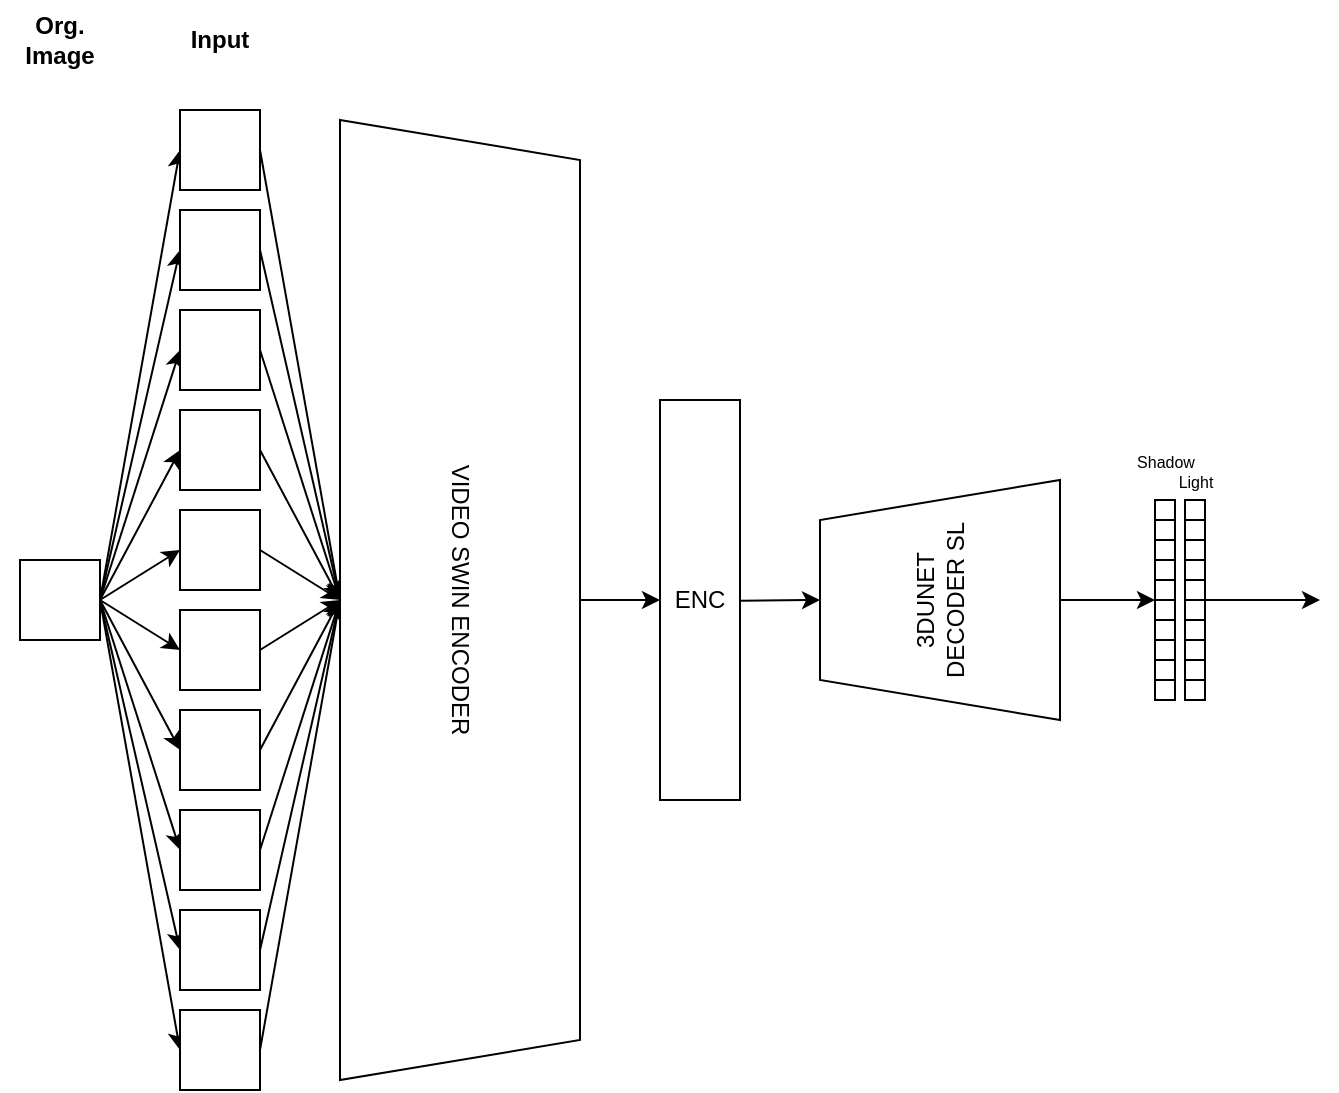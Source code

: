 <mxfile version="21.6.6" type="device">
  <diagram id="De9Vc6kwO28veqgYgvxa" name="Page-1">
    <mxGraphModel dx="1698" dy="764" grid="1" gridSize="10" guides="1" tooltips="1" connect="1" arrows="1" fold="1" page="1" pageScale="1" pageWidth="1169" pageHeight="827" math="0" shadow="0">
      <root>
        <mxCell id="0" />
        <mxCell id="1" parent="0" />
        <mxCell id="oU4J2LEEc_ZFmKRDee8j-250" value="" style="whiteSpace=wrap;html=1;aspect=fixed;" vertex="1" parent="1">
          <mxGeometry x="170" y="370" width="40" height="40" as="geometry" />
        </mxCell>
        <mxCell id="oU4J2LEEc_ZFmKRDee8j-251" style="edgeStyle=none;html=1;exitX=0;exitY=0.5;exitDx=0;exitDy=0;entryX=0;entryY=0.5;entryDx=0;entryDy=0;" edge="1" parent="1" target="oU4J2LEEc_ZFmKRDee8j-253">
          <mxGeometry relative="1" as="geometry">
            <mxPoint x="210" y="390" as="sourcePoint" />
          </mxGeometry>
        </mxCell>
        <mxCell id="oU4J2LEEc_ZFmKRDee8j-252" style="edgeStyle=none;html=1;exitX=1;exitY=0.5;exitDx=0;exitDy=0;entryX=0;entryY=0.5;entryDx=0;entryDy=0;" edge="1" parent="1" source="oU4J2LEEc_ZFmKRDee8j-253">
          <mxGeometry relative="1" as="geometry">
            <mxPoint x="330" y="390" as="targetPoint" />
          </mxGeometry>
        </mxCell>
        <mxCell id="oU4J2LEEc_ZFmKRDee8j-253" value="" style="whiteSpace=wrap;html=1;aspect=fixed;" vertex="1" parent="1">
          <mxGeometry x="250" y="595" width="40" height="40" as="geometry" />
        </mxCell>
        <mxCell id="oU4J2LEEc_ZFmKRDee8j-254" style="edgeStyle=none;html=1;exitX=0;exitY=0.5;exitDx=0;exitDy=0;entryX=0;entryY=0.5;entryDx=0;entryDy=0;" edge="1" parent="1" target="oU4J2LEEc_ZFmKRDee8j-256">
          <mxGeometry relative="1" as="geometry">
            <mxPoint x="210" y="390" as="sourcePoint" />
          </mxGeometry>
        </mxCell>
        <mxCell id="oU4J2LEEc_ZFmKRDee8j-255" style="edgeStyle=none;html=1;exitX=1;exitY=0.5;exitDx=0;exitDy=0;" edge="1" parent="1" source="oU4J2LEEc_ZFmKRDee8j-256">
          <mxGeometry relative="1" as="geometry">
            <mxPoint x="330" y="390" as="targetPoint" />
          </mxGeometry>
        </mxCell>
        <mxCell id="oU4J2LEEc_ZFmKRDee8j-256" value="" style="whiteSpace=wrap;html=1;aspect=fixed;" vertex="1" parent="1">
          <mxGeometry x="250" y="545" width="40" height="40" as="geometry" />
        </mxCell>
        <mxCell id="oU4J2LEEc_ZFmKRDee8j-257" style="edgeStyle=none;html=1;exitX=1;exitY=0.5;exitDx=0;exitDy=0;entryX=0;entryY=0.5;entryDx=0;entryDy=0;" edge="1" parent="1" source="oU4J2LEEc_ZFmKRDee8j-250" target="oU4J2LEEc_ZFmKRDee8j-259">
          <mxGeometry relative="1" as="geometry" />
        </mxCell>
        <mxCell id="oU4J2LEEc_ZFmKRDee8j-258" style="edgeStyle=none;html=1;exitX=1;exitY=0.5;exitDx=0;exitDy=0;" edge="1" parent="1" source="oU4J2LEEc_ZFmKRDee8j-259">
          <mxGeometry relative="1" as="geometry">
            <mxPoint x="330" y="390" as="targetPoint" />
          </mxGeometry>
        </mxCell>
        <mxCell id="oU4J2LEEc_ZFmKRDee8j-259" value="" style="whiteSpace=wrap;html=1;aspect=fixed;" vertex="1" parent="1">
          <mxGeometry x="250" y="495" width="40" height="40" as="geometry" />
        </mxCell>
        <mxCell id="oU4J2LEEc_ZFmKRDee8j-260" style="edgeStyle=none;html=1;exitX=1;exitY=0.5;exitDx=0;exitDy=0;entryX=0;entryY=0.5;entryDx=0;entryDy=0;" edge="1" parent="1" source="oU4J2LEEc_ZFmKRDee8j-250" target="oU4J2LEEc_ZFmKRDee8j-262">
          <mxGeometry relative="1" as="geometry" />
        </mxCell>
        <mxCell id="oU4J2LEEc_ZFmKRDee8j-261" style="edgeStyle=none;html=1;exitX=1;exitY=0.5;exitDx=0;exitDy=0;" edge="1" parent="1" source="oU4J2LEEc_ZFmKRDee8j-262">
          <mxGeometry relative="1" as="geometry">
            <mxPoint x="330" y="390" as="targetPoint" />
          </mxGeometry>
        </mxCell>
        <mxCell id="oU4J2LEEc_ZFmKRDee8j-262" value="" style="whiteSpace=wrap;html=1;aspect=fixed;" vertex="1" parent="1">
          <mxGeometry x="250" y="445" width="40" height="40" as="geometry" />
        </mxCell>
        <mxCell id="oU4J2LEEc_ZFmKRDee8j-263" style="edgeStyle=none;html=1;exitX=0;exitY=0.5;exitDx=0;exitDy=0;entryX=0;entryY=0.5;entryDx=0;entryDy=0;" edge="1" parent="1" target="oU4J2LEEc_ZFmKRDee8j-265">
          <mxGeometry relative="1" as="geometry">
            <mxPoint x="210" y="390" as="sourcePoint" />
          </mxGeometry>
        </mxCell>
        <mxCell id="oU4J2LEEc_ZFmKRDee8j-264" style="edgeStyle=none;html=1;exitX=1;exitY=0.5;exitDx=0;exitDy=0;entryX=0;entryY=0.5;entryDx=0;entryDy=0;" edge="1" parent="1" source="oU4J2LEEc_ZFmKRDee8j-265">
          <mxGeometry relative="1" as="geometry">
            <mxPoint x="330" y="390" as="targetPoint" />
          </mxGeometry>
        </mxCell>
        <mxCell id="oU4J2LEEc_ZFmKRDee8j-265" value="" style="whiteSpace=wrap;html=1;aspect=fixed;" vertex="1" parent="1">
          <mxGeometry x="250" y="395" width="40" height="40" as="geometry" />
        </mxCell>
        <mxCell id="oU4J2LEEc_ZFmKRDee8j-266" style="edgeStyle=none;html=1;exitX=0;exitY=0.5;exitDx=0;exitDy=0;entryX=0;entryY=0.5;entryDx=0;entryDy=0;" edge="1" parent="1" target="oU4J2LEEc_ZFmKRDee8j-268">
          <mxGeometry relative="1" as="geometry">
            <mxPoint x="210" y="390" as="sourcePoint" />
          </mxGeometry>
        </mxCell>
        <mxCell id="oU4J2LEEc_ZFmKRDee8j-267" style="edgeStyle=none;html=1;exitX=1;exitY=0.5;exitDx=0;exitDy=0;" edge="1" parent="1" source="oU4J2LEEc_ZFmKRDee8j-268">
          <mxGeometry relative="1" as="geometry">
            <mxPoint x="330" y="390" as="targetPoint" />
          </mxGeometry>
        </mxCell>
        <mxCell id="oU4J2LEEc_ZFmKRDee8j-268" value="" style="whiteSpace=wrap;html=1;aspect=fixed;" vertex="1" parent="1">
          <mxGeometry x="250" y="345" width="40" height="40" as="geometry" />
        </mxCell>
        <mxCell id="oU4J2LEEc_ZFmKRDee8j-269" style="edgeStyle=none;html=1;exitX=0;exitY=0.5;exitDx=0;exitDy=0;entryX=0;entryY=0.5;entryDx=0;entryDy=0;" edge="1" parent="1" target="oU4J2LEEc_ZFmKRDee8j-271">
          <mxGeometry relative="1" as="geometry">
            <mxPoint x="210" y="390" as="sourcePoint" />
          </mxGeometry>
        </mxCell>
        <mxCell id="oU4J2LEEc_ZFmKRDee8j-270" style="edgeStyle=none;html=1;exitX=1;exitY=0.5;exitDx=0;exitDy=0;entryX=0;entryY=0.5;entryDx=0;entryDy=0;" edge="1" parent="1" source="oU4J2LEEc_ZFmKRDee8j-271">
          <mxGeometry relative="1" as="geometry">
            <mxPoint x="330" y="390" as="targetPoint" />
          </mxGeometry>
        </mxCell>
        <mxCell id="oU4J2LEEc_ZFmKRDee8j-271" value="" style="whiteSpace=wrap;html=1;aspect=fixed;" vertex="1" parent="1">
          <mxGeometry x="250" y="295" width="40" height="40" as="geometry" />
        </mxCell>
        <mxCell id="oU4J2LEEc_ZFmKRDee8j-272" style="edgeStyle=none;html=1;exitX=0;exitY=0.5;exitDx=0;exitDy=0;entryX=0;entryY=0.5;entryDx=0;entryDy=0;" edge="1" parent="1" target="oU4J2LEEc_ZFmKRDee8j-274">
          <mxGeometry relative="1" as="geometry">
            <mxPoint x="210" y="390" as="sourcePoint" />
          </mxGeometry>
        </mxCell>
        <mxCell id="oU4J2LEEc_ZFmKRDee8j-273" style="edgeStyle=none;html=1;exitX=1;exitY=0.5;exitDx=0;exitDy=0;entryX=0;entryY=0.5;entryDx=0;entryDy=0;" edge="1" parent="1" source="oU4J2LEEc_ZFmKRDee8j-274">
          <mxGeometry relative="1" as="geometry">
            <mxPoint x="330" y="390" as="targetPoint" />
          </mxGeometry>
        </mxCell>
        <mxCell id="oU4J2LEEc_ZFmKRDee8j-274" value="" style="whiteSpace=wrap;html=1;aspect=fixed;" vertex="1" parent="1">
          <mxGeometry x="250" y="245" width="40" height="40" as="geometry" />
        </mxCell>
        <mxCell id="oU4J2LEEc_ZFmKRDee8j-275" style="edgeStyle=none;html=1;exitX=0;exitY=0.5;exitDx=0;exitDy=0;entryX=0;entryY=0.5;entryDx=0;entryDy=0;" edge="1" parent="1" target="oU4J2LEEc_ZFmKRDee8j-277">
          <mxGeometry relative="1" as="geometry">
            <mxPoint x="210" y="390" as="sourcePoint" />
          </mxGeometry>
        </mxCell>
        <mxCell id="oU4J2LEEc_ZFmKRDee8j-276" style="edgeStyle=none;html=1;exitX=1;exitY=0.5;exitDx=0;exitDy=0;" edge="1" parent="1" source="oU4J2LEEc_ZFmKRDee8j-277">
          <mxGeometry relative="1" as="geometry">
            <mxPoint x="330" y="390" as="targetPoint" />
          </mxGeometry>
        </mxCell>
        <mxCell id="oU4J2LEEc_ZFmKRDee8j-277" value="" style="whiteSpace=wrap;html=1;aspect=fixed;" vertex="1" parent="1">
          <mxGeometry x="250" y="195" width="40" height="40" as="geometry" />
        </mxCell>
        <mxCell id="oU4J2LEEc_ZFmKRDee8j-278" style="edgeStyle=none;html=1;exitX=1;exitY=0.5;exitDx=0;exitDy=0;entryX=0;entryY=0.5;entryDx=0;entryDy=0;" edge="1" parent="1" source="oU4J2LEEc_ZFmKRDee8j-250" target="oU4J2LEEc_ZFmKRDee8j-280">
          <mxGeometry relative="1" as="geometry" />
        </mxCell>
        <mxCell id="oU4J2LEEc_ZFmKRDee8j-279" style="edgeStyle=none;html=1;exitX=1;exitY=0.5;exitDx=0;exitDy=0;" edge="1" parent="1" source="oU4J2LEEc_ZFmKRDee8j-280">
          <mxGeometry relative="1" as="geometry">
            <mxPoint x="330" y="390" as="targetPoint" />
          </mxGeometry>
        </mxCell>
        <mxCell id="oU4J2LEEc_ZFmKRDee8j-280" value="" style="whiteSpace=wrap;html=1;aspect=fixed;" vertex="1" parent="1">
          <mxGeometry x="250" y="145" width="40" height="40" as="geometry" />
        </mxCell>
        <mxCell id="oU4J2LEEc_ZFmKRDee8j-281" style="edgeStyle=none;html=1;exitX=1;exitY=0.5;exitDx=0;exitDy=0;entryX=0;entryY=0.5;entryDx=0;entryDy=0;" edge="1" parent="1" target="oU4J2LEEc_ZFmKRDee8j-282">
          <mxGeometry relative="1" as="geometry">
            <mxPoint x="450" y="390" as="sourcePoint" />
          </mxGeometry>
        </mxCell>
        <mxCell id="oU4J2LEEc_ZFmKRDee8j-282" value="ENC" style="rounded=0;whiteSpace=wrap;html=1;" vertex="1" parent="1">
          <mxGeometry x="490" y="290" width="40" height="200" as="geometry" />
        </mxCell>
        <mxCell id="oU4J2LEEc_ZFmKRDee8j-285" style="edgeStyle=none;html=1;exitX=0;exitY=0.5;exitDx=0;exitDy=0;entryX=0;entryY=0.5;entryDx=0;entryDy=0;" edge="1" parent="1">
          <mxGeometry relative="1" as="geometry">
            <mxPoint x="570" y="390" as="targetPoint" />
            <mxPoint x="530" y="390.333" as="sourcePoint" />
          </mxGeometry>
        </mxCell>
        <mxCell id="oU4J2LEEc_ZFmKRDee8j-286" style="edgeStyle=none;html=1;exitX=1;exitY=0.5;exitDx=0;exitDy=0;entryX=0;entryY=0;entryDx=0;entryDy=0;" edge="1" parent="1" target="oU4J2LEEc_ZFmKRDee8j-297">
          <mxGeometry relative="1" as="geometry">
            <mxPoint x="690" y="390" as="sourcePoint" />
          </mxGeometry>
        </mxCell>
        <mxCell id="oU4J2LEEc_ZFmKRDee8j-292" value="" style="whiteSpace=wrap;html=1;aspect=fixed;" vertex="1" parent="1">
          <mxGeometry x="737.5" y="340" width="10" height="10" as="geometry" />
        </mxCell>
        <mxCell id="oU4J2LEEc_ZFmKRDee8j-293" value="" style="whiteSpace=wrap;html=1;aspect=fixed;" vertex="1" parent="1">
          <mxGeometry x="737.5" y="350" width="10" height="10" as="geometry" />
        </mxCell>
        <mxCell id="oU4J2LEEc_ZFmKRDee8j-294" value="" style="whiteSpace=wrap;html=1;aspect=fixed;" vertex="1" parent="1">
          <mxGeometry x="737.5" y="360" width="10" height="10" as="geometry" />
        </mxCell>
        <mxCell id="oU4J2LEEc_ZFmKRDee8j-295" value="" style="whiteSpace=wrap;html=1;aspect=fixed;" vertex="1" parent="1">
          <mxGeometry x="737.5" y="370" width="10" height="10" as="geometry" />
        </mxCell>
        <mxCell id="oU4J2LEEc_ZFmKRDee8j-296" value="" style="whiteSpace=wrap;html=1;aspect=fixed;" vertex="1" parent="1">
          <mxGeometry x="737.5" y="380" width="10" height="10" as="geometry" />
        </mxCell>
        <mxCell id="oU4J2LEEc_ZFmKRDee8j-297" value="" style="whiteSpace=wrap;html=1;aspect=fixed;" vertex="1" parent="1">
          <mxGeometry x="737.5" y="390" width="10" height="10" as="geometry" />
        </mxCell>
        <mxCell id="oU4J2LEEc_ZFmKRDee8j-298" value="" style="whiteSpace=wrap;html=1;aspect=fixed;" vertex="1" parent="1">
          <mxGeometry x="737.5" y="400" width="10" height="10" as="geometry" />
        </mxCell>
        <mxCell id="oU4J2LEEc_ZFmKRDee8j-299" value="" style="whiteSpace=wrap;html=1;aspect=fixed;" vertex="1" parent="1">
          <mxGeometry x="737.5" y="410" width="10" height="10" as="geometry" />
        </mxCell>
        <mxCell id="oU4J2LEEc_ZFmKRDee8j-300" value="" style="whiteSpace=wrap;html=1;aspect=fixed;" vertex="1" parent="1">
          <mxGeometry x="737.5" y="420" width="10" height="10" as="geometry" />
        </mxCell>
        <mxCell id="oU4J2LEEc_ZFmKRDee8j-301" value="" style="whiteSpace=wrap;html=1;aspect=fixed;" vertex="1" parent="1">
          <mxGeometry x="737.5" y="430" width="10" height="10" as="geometry" />
        </mxCell>
        <mxCell id="oU4J2LEEc_ZFmKRDee8j-312" value="" style="whiteSpace=wrap;html=1;aspect=fixed;" vertex="1" parent="1">
          <mxGeometry x="752.5" y="340" width="10" height="10" as="geometry" />
        </mxCell>
        <mxCell id="oU4J2LEEc_ZFmKRDee8j-313" value="" style="whiteSpace=wrap;html=1;aspect=fixed;" vertex="1" parent="1">
          <mxGeometry x="752.5" y="350" width="10" height="10" as="geometry" />
        </mxCell>
        <mxCell id="oU4J2LEEc_ZFmKRDee8j-314" value="" style="whiteSpace=wrap;html=1;aspect=fixed;" vertex="1" parent="1">
          <mxGeometry x="752.5" y="360" width="10" height="10" as="geometry" />
        </mxCell>
        <mxCell id="oU4J2LEEc_ZFmKRDee8j-315" value="" style="whiteSpace=wrap;html=1;aspect=fixed;" vertex="1" parent="1">
          <mxGeometry x="752.5" y="370" width="10" height="10" as="geometry" />
        </mxCell>
        <mxCell id="oU4J2LEEc_ZFmKRDee8j-316" value="" style="whiteSpace=wrap;html=1;aspect=fixed;" vertex="1" parent="1">
          <mxGeometry x="752.5" y="380" width="10" height="10" as="geometry" />
        </mxCell>
        <mxCell id="oU4J2LEEc_ZFmKRDee8j-317" style="edgeStyle=none;html=1;exitX=1;exitY=0;exitDx=0;exitDy=0;entryX=0.5;entryY=1;entryDx=0;entryDy=0;fontSize=12;fontColor=#000000;" edge="1" parent="1" source="oU4J2LEEc_ZFmKRDee8j-318">
          <mxGeometry relative="1" as="geometry">
            <mxPoint x="820" y="390" as="targetPoint" />
          </mxGeometry>
        </mxCell>
        <mxCell id="oU4J2LEEc_ZFmKRDee8j-318" value="" style="whiteSpace=wrap;html=1;aspect=fixed;" vertex="1" parent="1">
          <mxGeometry x="752.5" y="390" width="10" height="10" as="geometry" />
        </mxCell>
        <mxCell id="oU4J2LEEc_ZFmKRDee8j-319" value="" style="whiteSpace=wrap;html=1;aspect=fixed;" vertex="1" parent="1">
          <mxGeometry x="752.5" y="400" width="10" height="10" as="geometry" />
        </mxCell>
        <mxCell id="oU4J2LEEc_ZFmKRDee8j-320" value="" style="whiteSpace=wrap;html=1;aspect=fixed;" vertex="1" parent="1">
          <mxGeometry x="752.5" y="410" width="10" height="10" as="geometry" />
        </mxCell>
        <mxCell id="oU4J2LEEc_ZFmKRDee8j-321" value="" style="whiteSpace=wrap;html=1;aspect=fixed;" vertex="1" parent="1">
          <mxGeometry x="752.5" y="420" width="10" height="10" as="geometry" />
        </mxCell>
        <mxCell id="oU4J2LEEc_ZFmKRDee8j-322" value="" style="whiteSpace=wrap;html=1;aspect=fixed;" vertex="1" parent="1">
          <mxGeometry x="752.5" y="430" width="10" height="10" as="geometry" />
        </mxCell>
        <mxCell id="oU4J2LEEc_ZFmKRDee8j-344" value="&lt;b&gt;Input&lt;/b&gt;" style="text;html=1;strokeColor=none;fillColor=none;align=center;verticalAlign=middle;whiteSpace=wrap;rounded=0;" vertex="1" parent="1">
          <mxGeometry x="240" y="90" width="60" height="40" as="geometry" />
        </mxCell>
        <mxCell id="oU4J2LEEc_ZFmKRDee8j-347" value="&lt;b&gt;Org. Image&lt;/b&gt;" style="text;html=1;strokeColor=none;fillColor=none;align=center;verticalAlign=middle;whiteSpace=wrap;rounded=0;" vertex="1" parent="1">
          <mxGeometry x="160" y="90" width="60" height="40" as="geometry" />
        </mxCell>
        <mxCell id="oU4J2LEEc_ZFmKRDee8j-349" value="&lt;font style=&quot;font-size: 8px;&quot;&gt;Shadow&lt;/font&gt;" style="text;html=1;strokeColor=none;fillColor=none;align=center;verticalAlign=middle;whiteSpace=wrap;rounded=0;" vertex="1" parent="1">
          <mxGeometry x="741.25" y="320" width="2.5" as="geometry" />
        </mxCell>
        <mxCell id="oU4J2LEEc_ZFmKRDee8j-350" value="&lt;font style=&quot;font-size: 8px;&quot;&gt;Light&lt;/font&gt;" style="text;html=1;strokeColor=none;fillColor=none;align=center;verticalAlign=middle;whiteSpace=wrap;rounded=0;" vertex="1" parent="1">
          <mxGeometry x="756.25" y="330" width="2.5" as="geometry" />
        </mxCell>
        <mxCell id="oU4J2LEEc_ZFmKRDee8j-353" value="VIDEO SWIN ENCODER" style="shape=trapezoid;perimeter=trapezoidPerimeter;whiteSpace=wrap;fixedSize=1;fontSize=12;rotation=90;html=1;" vertex="1" parent="1">
          <mxGeometry x="150" y="330" width="480" height="120" as="geometry" />
        </mxCell>
        <mxCell id="oU4J2LEEc_ZFmKRDee8j-355" value="3DUNET&lt;br&gt;DECODER SL" style="shape=trapezoid;perimeter=trapezoidPerimeter;whiteSpace=wrap;html=1;fixedSize=1;fontSize=12;rotation=-90;" vertex="1" parent="1">
          <mxGeometry x="570" y="330" width="120" height="120" as="geometry" />
        </mxCell>
      </root>
    </mxGraphModel>
  </diagram>
</mxfile>
